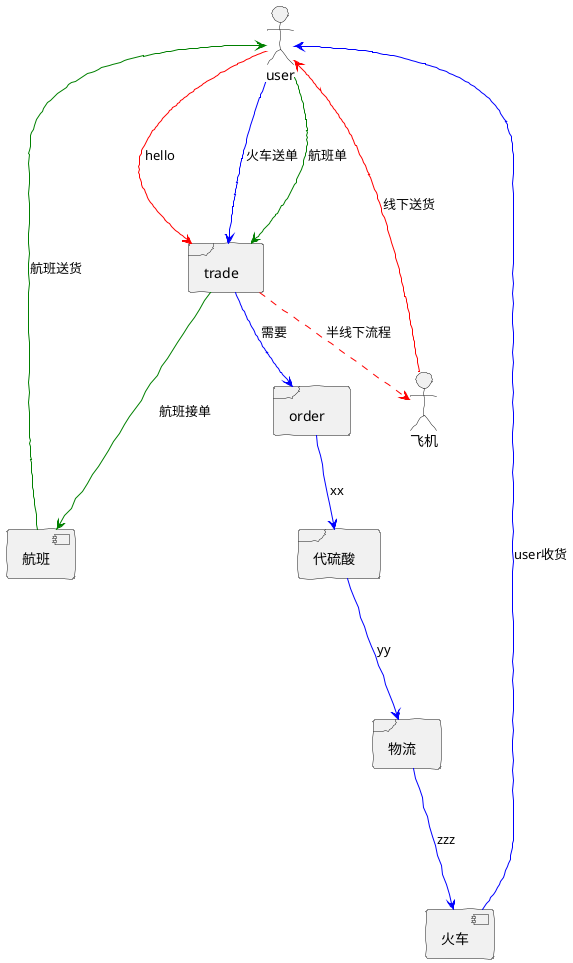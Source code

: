@startuml
skinparam handwritten true

actor user
component 航班
component 火车
frame trade
frame 代硫酸
frame 物流
frame order

user --> trade #red : hello
trade ..> 飞机 #red : 半线下流程
飞机 --> user #red : 线下送货
 
user --> trade #blue : 火车送单
trade --> order #blue : 需要
order --> 代硫酸 #blue : xx
代硫酸 -down--> 物流 #blue : yy
物流 -down--> 火车 #blue : zzz
火车 -down--> user #blue : user收货
 
user -down--> trade #green : 航班单
trade -down--> 航班 #green : 航班接单
航班 -down--> user #green : 航班送货
@enduml